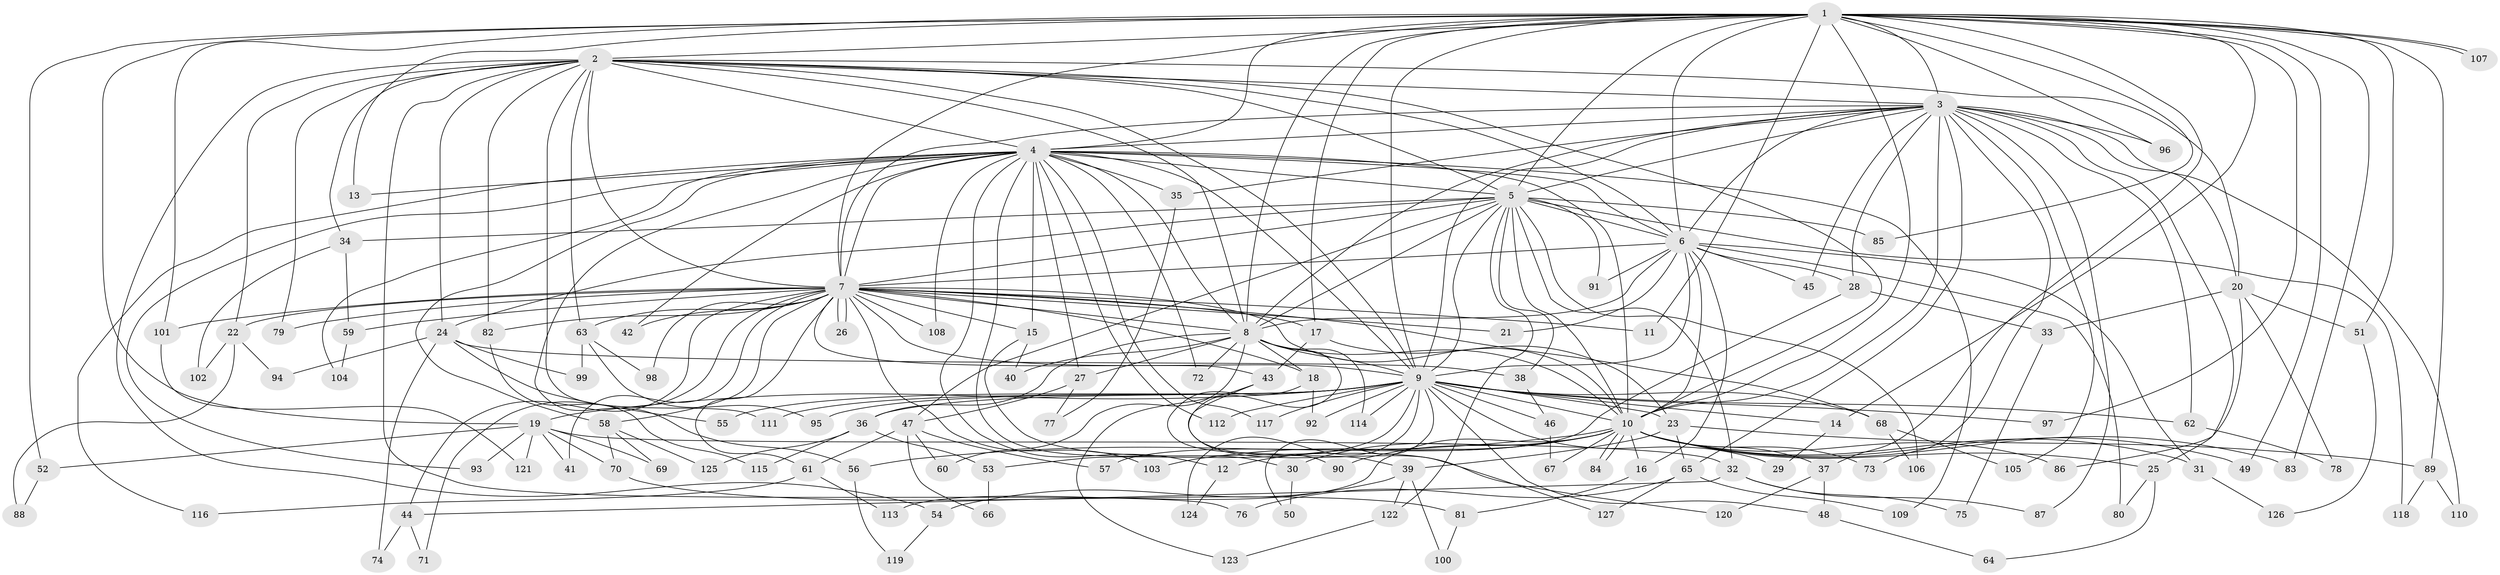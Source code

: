 // Generated by graph-tools (version 1.1) at 2025/11/02/27/25 16:11:00]
// undirected, 127 vertices, 279 edges
graph export_dot {
graph [start="1"]
  node [color=gray90,style=filled];
  1;
  2;
  3;
  4;
  5;
  6;
  7;
  8;
  9;
  10;
  11;
  12;
  13;
  14;
  15;
  16;
  17;
  18;
  19;
  20;
  21;
  22;
  23;
  24;
  25;
  26;
  27;
  28;
  29;
  30;
  31;
  32;
  33;
  34;
  35;
  36;
  37;
  38;
  39;
  40;
  41;
  42;
  43;
  44;
  45;
  46;
  47;
  48;
  49;
  50;
  51;
  52;
  53;
  54;
  55;
  56;
  57;
  58;
  59;
  60;
  61;
  62;
  63;
  64;
  65;
  66;
  67;
  68;
  69;
  70;
  71;
  72;
  73;
  74;
  75;
  76;
  77;
  78;
  79;
  80;
  81;
  82;
  83;
  84;
  85;
  86;
  87;
  88;
  89;
  90;
  91;
  92;
  93;
  94;
  95;
  96;
  97;
  98;
  99;
  100;
  101;
  102;
  103;
  104;
  105;
  106;
  107;
  108;
  109;
  110;
  111;
  112;
  113;
  114;
  115;
  116;
  117;
  118;
  119;
  120;
  121;
  122;
  123;
  124;
  125;
  126;
  127;
  1 -- 2;
  1 -- 3;
  1 -- 4;
  1 -- 5;
  1 -- 6;
  1 -- 7;
  1 -- 8;
  1 -- 9;
  1 -- 10;
  1 -- 11;
  1 -- 13;
  1 -- 14;
  1 -- 17;
  1 -- 19;
  1 -- 37;
  1 -- 49;
  1 -- 51;
  1 -- 52;
  1 -- 83;
  1 -- 85;
  1 -- 89;
  1 -- 96;
  1 -- 97;
  1 -- 101;
  1 -- 107;
  1 -- 107;
  2 -- 3;
  2 -- 4;
  2 -- 5;
  2 -- 6;
  2 -- 7;
  2 -- 8;
  2 -- 9;
  2 -- 10;
  2 -- 20;
  2 -- 22;
  2 -- 24;
  2 -- 34;
  2 -- 54;
  2 -- 63;
  2 -- 76;
  2 -- 79;
  2 -- 82;
  2 -- 111;
  3 -- 4;
  3 -- 5;
  3 -- 6;
  3 -- 7;
  3 -- 8;
  3 -- 9;
  3 -- 10;
  3 -- 20;
  3 -- 25;
  3 -- 28;
  3 -- 35;
  3 -- 45;
  3 -- 62;
  3 -- 65;
  3 -- 73;
  3 -- 87;
  3 -- 96;
  3 -- 105;
  3 -- 110;
  4 -- 5;
  4 -- 6;
  4 -- 7;
  4 -- 8;
  4 -- 9;
  4 -- 10;
  4 -- 12;
  4 -- 13;
  4 -- 15;
  4 -- 27;
  4 -- 30;
  4 -- 35;
  4 -- 42;
  4 -- 56;
  4 -- 58;
  4 -- 72;
  4 -- 93;
  4 -- 104;
  4 -- 108;
  4 -- 109;
  4 -- 112;
  4 -- 116;
  4 -- 117;
  5 -- 6;
  5 -- 7;
  5 -- 8;
  5 -- 9;
  5 -- 10;
  5 -- 24;
  5 -- 32;
  5 -- 34;
  5 -- 38;
  5 -- 47;
  5 -- 85;
  5 -- 91;
  5 -- 106;
  5 -- 118;
  5 -- 122;
  6 -- 7;
  6 -- 8;
  6 -- 9;
  6 -- 10;
  6 -- 16;
  6 -- 21;
  6 -- 28;
  6 -- 31;
  6 -- 45;
  6 -- 80;
  6 -- 91;
  7 -- 8;
  7 -- 9;
  7 -- 10;
  7 -- 11;
  7 -- 15;
  7 -- 17;
  7 -- 18;
  7 -- 21;
  7 -- 22;
  7 -- 26;
  7 -- 26;
  7 -- 41;
  7 -- 42;
  7 -- 43;
  7 -- 44;
  7 -- 58;
  7 -- 59;
  7 -- 61;
  7 -- 63;
  7 -- 68;
  7 -- 71;
  7 -- 79;
  7 -- 82;
  7 -- 98;
  7 -- 101;
  7 -- 103;
  7 -- 108;
  8 -- 9;
  8 -- 10;
  8 -- 18;
  8 -- 27;
  8 -- 36;
  8 -- 39;
  8 -- 40;
  8 -- 60;
  8 -- 72;
  8 -- 114;
  9 -- 10;
  9 -- 14;
  9 -- 19;
  9 -- 23;
  9 -- 29;
  9 -- 36;
  9 -- 46;
  9 -- 48;
  9 -- 50;
  9 -- 53;
  9 -- 55;
  9 -- 62;
  9 -- 68;
  9 -- 92;
  9 -- 95;
  9 -- 97;
  9 -- 111;
  9 -- 112;
  9 -- 114;
  9 -- 117;
  9 -- 124;
  10 -- 12;
  10 -- 16;
  10 -- 25;
  10 -- 30;
  10 -- 31;
  10 -- 37;
  10 -- 49;
  10 -- 56;
  10 -- 67;
  10 -- 73;
  10 -- 83;
  10 -- 84;
  10 -- 84;
  10 -- 86;
  10 -- 90;
  10 -- 103;
  10 -- 113;
  12 -- 124;
  14 -- 29;
  15 -- 40;
  15 -- 120;
  16 -- 81;
  17 -- 23;
  17 -- 43;
  18 -- 90;
  18 -- 92;
  19 -- 32;
  19 -- 41;
  19 -- 52;
  19 -- 69;
  19 -- 70;
  19 -- 93;
  19 -- 121;
  20 -- 33;
  20 -- 51;
  20 -- 78;
  20 -- 86;
  22 -- 88;
  22 -- 94;
  22 -- 102;
  23 -- 39;
  23 -- 65;
  23 -- 89;
  24 -- 38;
  24 -- 55;
  24 -- 74;
  24 -- 94;
  24 -- 99;
  25 -- 64;
  25 -- 80;
  27 -- 47;
  27 -- 77;
  28 -- 33;
  28 -- 57;
  30 -- 50;
  31 -- 126;
  32 -- 44;
  32 -- 75;
  32 -- 87;
  33 -- 75;
  34 -- 59;
  34 -- 102;
  35 -- 77;
  36 -- 53;
  36 -- 115;
  36 -- 125;
  37 -- 48;
  37 -- 120;
  38 -- 46;
  39 -- 54;
  39 -- 100;
  39 -- 122;
  43 -- 123;
  43 -- 127;
  44 -- 71;
  44 -- 74;
  46 -- 67;
  47 -- 57;
  47 -- 60;
  47 -- 61;
  47 -- 66;
  48 -- 64;
  51 -- 126;
  52 -- 88;
  53 -- 66;
  54 -- 119;
  56 -- 119;
  58 -- 69;
  58 -- 70;
  58 -- 125;
  59 -- 104;
  61 -- 113;
  61 -- 116;
  62 -- 78;
  63 -- 95;
  63 -- 98;
  63 -- 99;
  65 -- 76;
  65 -- 109;
  65 -- 127;
  68 -- 105;
  68 -- 106;
  70 -- 81;
  81 -- 100;
  82 -- 115;
  89 -- 110;
  89 -- 118;
  101 -- 121;
  122 -- 123;
}
